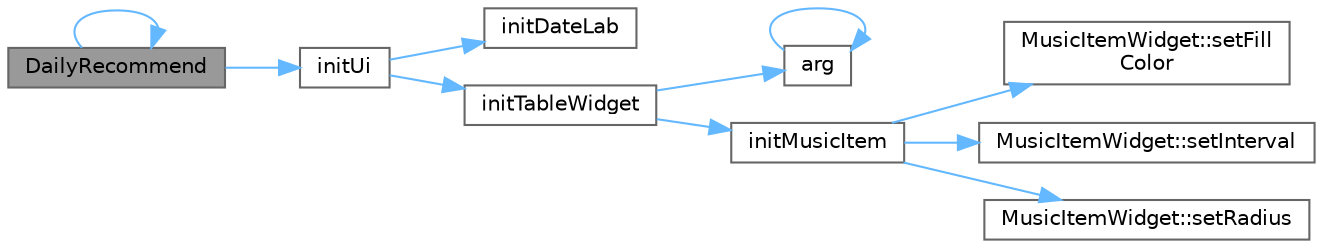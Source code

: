 digraph "DailyRecommend"
{
 // LATEX_PDF_SIZE
  bgcolor="transparent";
  edge [fontname=Helvetica,fontsize=10,labelfontname=Helvetica,labelfontsize=10];
  node [fontname=Helvetica,fontsize=10,shape=box,height=0.2,width=0.4];
  rankdir="LR";
  Node1 [id="Node000001",label="DailyRecommend",height=0.2,width=0.4,color="gray40", fillcolor="grey60", style="filled", fontcolor="black",tooltip="构造函数，初始化每日推荐界面"];
  Node1 -> Node1 [id="edge1_Node000001_Node000001",color="steelblue1",style="solid",tooltip=" "];
  Node1 -> Node2 [id="edge2_Node000001_Node000002",color="steelblue1",style="solid",tooltip=" "];
  Node2 [id="Node000002",label="initUi",height=0.2,width=0.4,color="grey40", fillcolor="white", style="filled",URL="$class_daily_recommend.html#afba6e95967cc3eb25fd518f7bde6ec04",tooltip="初始化界面"];
  Node2 -> Node3 [id="edge3_Node000002_Node000003",color="steelblue1",style="solid",tooltip=" "];
  Node3 [id="Node000003",label="initDateLab",height=0.2,width=0.4,color="grey40", fillcolor="white", style="filled",URL="$class_daily_recommend.html#af33653a755c92cbe26561696aa130533",tooltip="初始化日期标签"];
  Node2 -> Node4 [id="edge4_Node000002_Node000004",color="steelblue1",style="solid",tooltip=" "];
  Node4 [id="Node000004",label="initTableWidget",height=0.2,width=0.4,color="grey40", fillcolor="white", style="filled",URL="$class_daily_recommend.html#ac05465c66c47f2caebb711218a7e118a",tooltip="初始化歌曲列表控件"];
  Node4 -> Node5 [id="edge5_Node000004_Node000005",color="steelblue1",style="solid",tooltip=" "];
  Node5 [id="Node000005",label="arg",height=0.2,width=0.4,color="grey40", fillcolor="white", style="filled",URL="$base_8h.html#a2c8e80c1b1c8b7747e99b8e9a24a0429",tooltip="Returns a named argument to be used in a formatting function."];
  Node5 -> Node5 [id="edge6_Node000005_Node000005",color="steelblue1",style="solid",tooltip=" "];
  Node4 -> Node6 [id="edge7_Node000004_Node000006",color="steelblue1",style="solid",tooltip=" "];
  Node6 [id="Node000006",label="initMusicItem",height=0.2,width=0.4,color="grey40", fillcolor="white", style="filled",URL="$class_daily_recommend.html#a4c31fa17ce6a5cc8533d92486ed88966",tooltip="初始化音乐项控件"];
  Node6 -> Node7 [id="edge8_Node000006_Node000007",color="steelblue1",style="solid",tooltip=" "];
  Node7 [id="Node000007",label="MusicItemWidget::setFill\lColor",height=0.2,width=0.4,color="grey40", fillcolor="white", style="filled",URL="$class_music_item_widget.html#a63e18b34ea211235a80eeadb450ede32",tooltip="设置涟漪填充颜色"];
  Node6 -> Node8 [id="edge9_Node000006_Node000008",color="steelblue1",style="solid",tooltip=" "];
  Node8 [id="Node000008",label="MusicItemWidget::setInterval",height=0.2,width=0.4,color="grey40", fillcolor="white", style="filled",URL="$class_music_item_widget.html#aa4fd81b36db6f7e28b968918751a17f7",tooltip="设置定时器时间间隔，控制填充速度"];
  Node6 -> Node9 [id="edge10_Node000006_Node000009",color="steelblue1",style="solid",tooltip=" "];
  Node9 [id="Node000009",label="MusicItemWidget::setRadius",height=0.2,width=0.4,color="grey40", fillcolor="white", style="filled",URL="$class_music_item_widget.html#a04ae76275927b43c09f4df15c74691e2",tooltip="设置圆角半径"];
}
